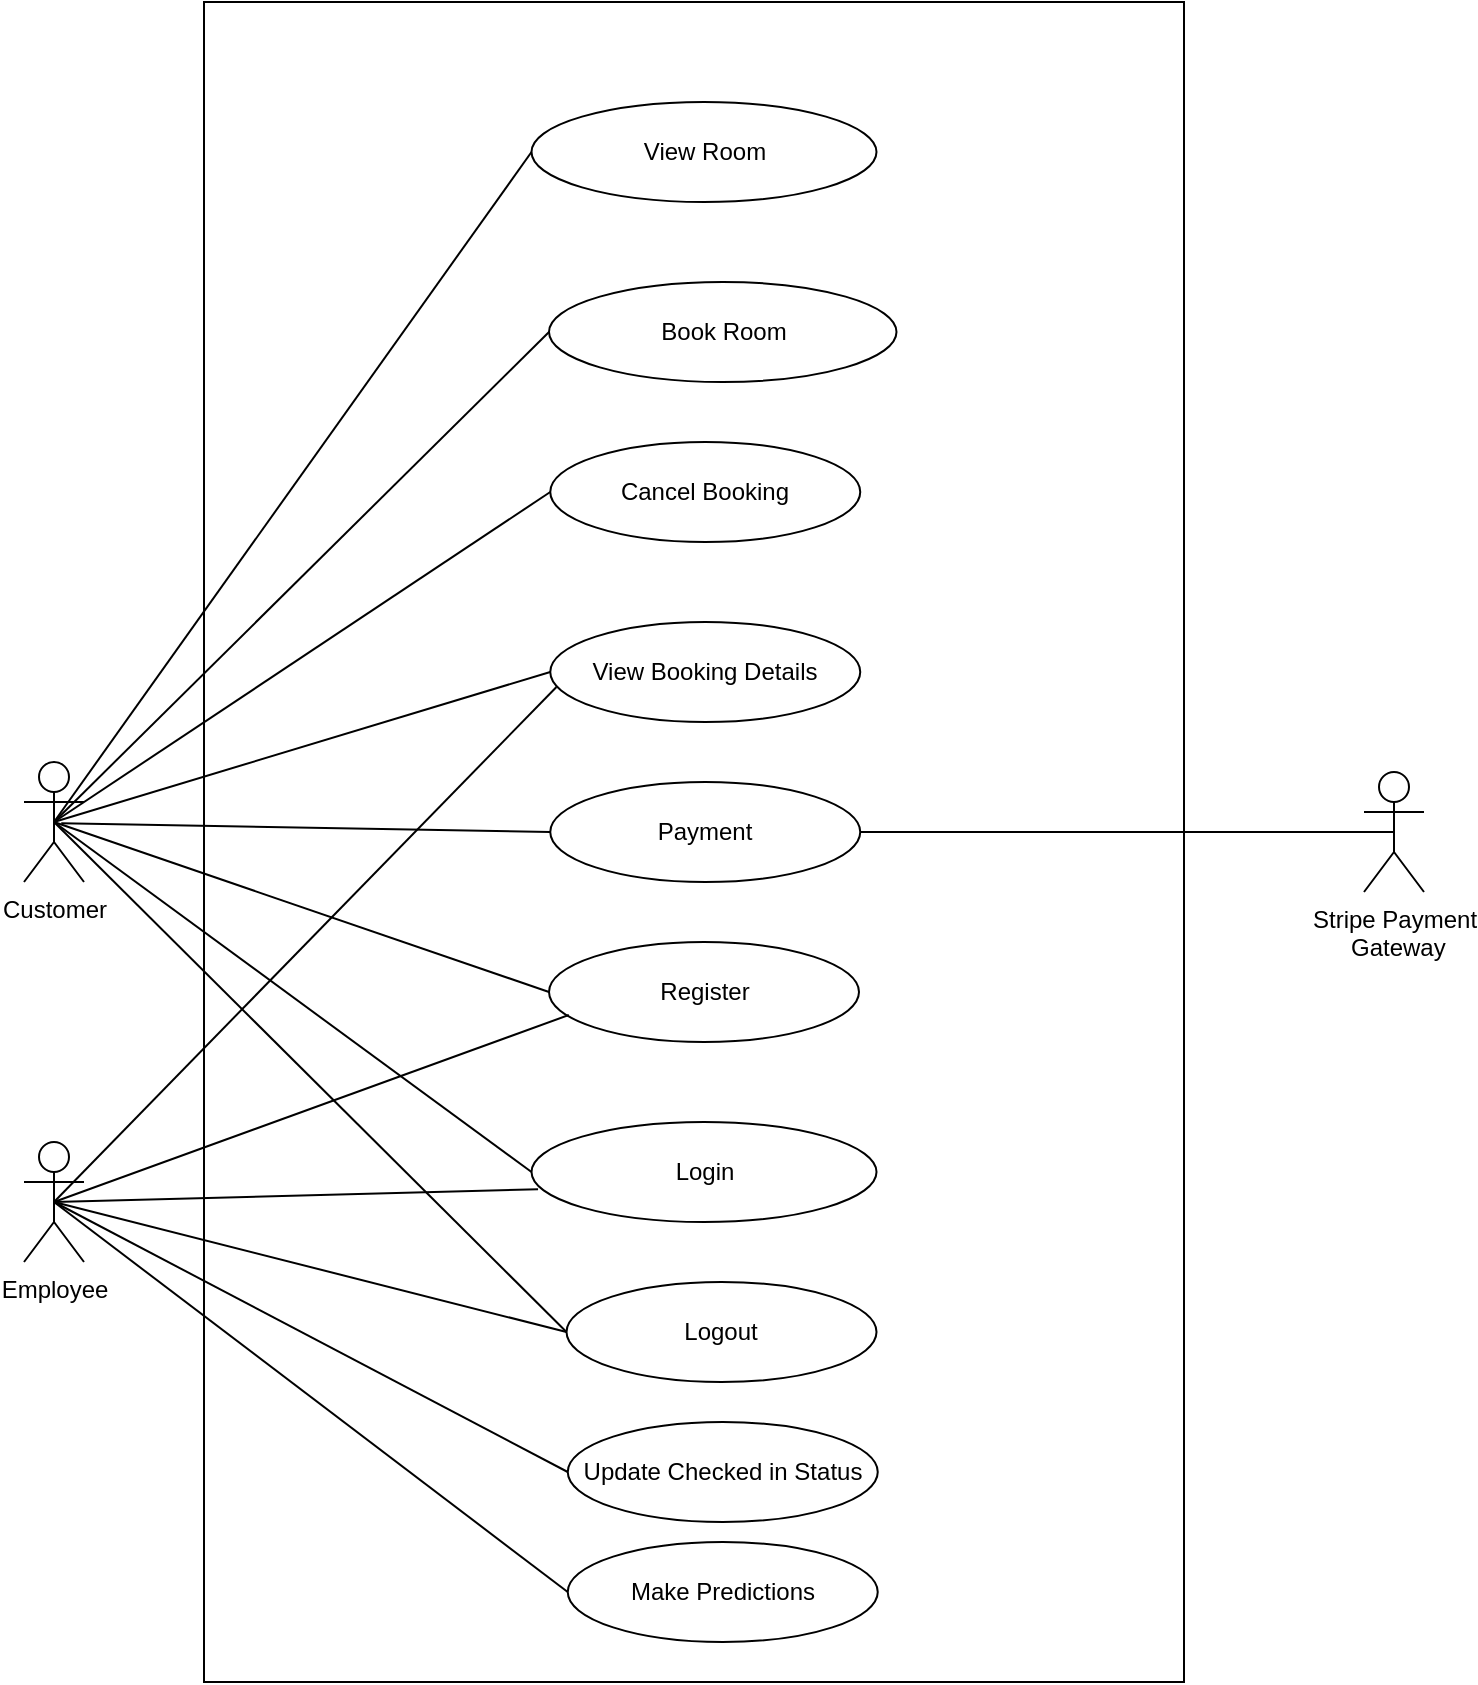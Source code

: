 <mxfile version="23.1.5" type="device">
  <diagram name="Page-1" id="uqa2ltTM6gIxHVjjFWkX">
    <mxGraphModel dx="1036" dy="1754" grid="1" gridSize="10" guides="1" tooltips="1" connect="1" arrows="1" fold="1" page="1" pageScale="1" pageWidth="850" pageHeight="1100" math="0" shadow="0">
      <root>
        <mxCell id="0" />
        <mxCell id="1" parent="0" />
        <mxCell id="EDIuTigsWSlRDU-58u-G-2" value="Customer" style="shape=umlActor;verticalLabelPosition=bottom;verticalAlign=top;html=1;" parent="1" vertex="1">
          <mxGeometry x="130" y="260" width="30" height="60" as="geometry" />
        </mxCell>
        <mxCell id="EDIuTigsWSlRDU-58u-G-3" value="" style="rounded=0;whiteSpace=wrap;html=1;" parent="1" vertex="1">
          <mxGeometry x="220" y="-120" width="490" height="840" as="geometry" />
        </mxCell>
        <mxCell id="EDIuTigsWSlRDU-58u-G-4" value="Make Predictions" style="ellipse;whiteSpace=wrap;html=1;" parent="1" vertex="1">
          <mxGeometry x="401.87" y="650" width="155" height="50" as="geometry" />
        </mxCell>
        <mxCell id="EDIuTigsWSlRDU-58u-G-5" value="" style="endArrow=none;html=1;rounded=0;entryX=0;entryY=0.5;entryDx=0;entryDy=0;exitX=0.5;exitY=0.5;exitDx=0;exitDy=0;exitPerimeter=0;" parent="1" source="EDIuTigsWSlRDU-58u-G-24" target="EDIuTigsWSlRDU-58u-G-4" edge="1">
          <mxGeometry width="50" height="50" relative="1" as="geometry">
            <mxPoint x="150" y="480" as="sourcePoint" />
            <mxPoint x="210" y="240" as="targetPoint" />
          </mxGeometry>
        </mxCell>
        <mxCell id="EDIuTigsWSlRDU-58u-G-6" value="Register" style="ellipse;whiteSpace=wrap;html=1;" parent="1" vertex="1">
          <mxGeometry x="392.5" y="350" width="155" height="50" as="geometry" />
        </mxCell>
        <mxCell id="EDIuTigsWSlRDU-58u-G-7" value="" style="endArrow=none;html=1;rounded=0;entryX=0;entryY=0.5;entryDx=0;entryDy=0;exitX=0.5;exitY=0.5;exitDx=0;exitDy=0;exitPerimeter=0;" parent="1" source="EDIuTigsWSlRDU-58u-G-2" target="EDIuTigsWSlRDU-58u-G-6" edge="1">
          <mxGeometry width="50" height="50" relative="1" as="geometry">
            <mxPoint x="155" y="300" as="sourcePoint" />
            <mxPoint x="220" y="250" as="targetPoint" />
          </mxGeometry>
        </mxCell>
        <mxCell id="EDIuTigsWSlRDU-58u-G-8" value="Login" style="ellipse;whiteSpace=wrap;html=1;" parent="1" vertex="1">
          <mxGeometry x="383.76" y="440" width="172.5" height="50" as="geometry" />
        </mxCell>
        <mxCell id="EDIuTigsWSlRDU-58u-G-9" value="" style="endArrow=none;html=1;rounded=0;entryX=0;entryY=0.5;entryDx=0;entryDy=0;exitX=0.5;exitY=0.5;exitDx=0;exitDy=0;exitPerimeter=0;" parent="1" source="EDIuTigsWSlRDU-58u-G-2" target="EDIuTigsWSlRDU-58u-G-8" edge="1">
          <mxGeometry width="50" height="50" relative="1" as="geometry">
            <mxPoint x="165" y="310" as="sourcePoint" />
            <mxPoint x="230" y="260" as="targetPoint" />
          </mxGeometry>
        </mxCell>
        <mxCell id="EDIuTigsWSlRDU-58u-G-10" value="Payment" style="ellipse;whiteSpace=wrap;html=1;" parent="1" vertex="1">
          <mxGeometry x="393.13" y="270" width="155" height="50" as="geometry" />
        </mxCell>
        <mxCell id="EDIuTigsWSlRDU-58u-G-11" value="" style="endArrow=none;html=1;rounded=0;entryX=0;entryY=0.5;entryDx=0;entryDy=0;exitX=0.621;exitY=0.511;exitDx=0;exitDy=0;exitPerimeter=0;" parent="1" source="EDIuTigsWSlRDU-58u-G-2" target="EDIuTigsWSlRDU-58u-G-10" edge="1">
          <mxGeometry width="50" height="50" relative="1" as="geometry">
            <mxPoint x="175" y="320" as="sourcePoint" />
            <mxPoint x="240" y="270" as="targetPoint" />
          </mxGeometry>
        </mxCell>
        <mxCell id="EDIuTigsWSlRDU-58u-G-12" value="Cancel Booking" style="ellipse;whiteSpace=wrap;html=1;" parent="1" vertex="1">
          <mxGeometry x="393.13" y="100" width="155" height="50" as="geometry" />
        </mxCell>
        <mxCell id="EDIuTigsWSlRDU-58u-G-13" value="" style="endArrow=none;html=1;rounded=0;entryX=0;entryY=0.5;entryDx=0;entryDy=0;exitX=0.5;exitY=0.5;exitDx=0;exitDy=0;exitPerimeter=0;" parent="1" source="EDIuTigsWSlRDU-58u-G-2" target="EDIuTigsWSlRDU-58u-G-12" edge="1">
          <mxGeometry width="50" height="50" relative="1" as="geometry">
            <mxPoint x="150" y="290" as="sourcePoint" />
            <mxPoint x="250" y="280" as="targetPoint" />
          </mxGeometry>
        </mxCell>
        <mxCell id="EDIuTigsWSlRDU-58u-G-14" value="View Room" style="ellipse;whiteSpace=wrap;html=1;" parent="1" vertex="1">
          <mxGeometry x="383.75" y="-70" width="172.5" height="50" as="geometry" />
        </mxCell>
        <mxCell id="EDIuTigsWSlRDU-58u-G-15" value="" style="endArrow=none;html=1;rounded=0;entryX=0;entryY=0.5;entryDx=0;entryDy=0;exitX=0.5;exitY=0.5;exitDx=0;exitDy=0;exitPerimeter=0;" parent="1" source="EDIuTigsWSlRDU-58u-G-2" target="EDIuTigsWSlRDU-58u-G-14" edge="1">
          <mxGeometry width="50" height="50" relative="1" as="geometry">
            <mxPoint x="195" y="340" as="sourcePoint" />
            <mxPoint x="260" y="290" as="targetPoint" />
            <Array as="points" />
          </mxGeometry>
        </mxCell>
        <mxCell id="EDIuTigsWSlRDU-58u-G-16" value="Book Room" style="ellipse;whiteSpace=wrap;html=1;" parent="1" vertex="1">
          <mxGeometry x="392.5" y="20" width="173.75" height="50" as="geometry" />
        </mxCell>
        <mxCell id="EDIuTigsWSlRDU-58u-G-17" value="" style="endArrow=none;html=1;rounded=0;entryX=0;entryY=0.5;entryDx=0;entryDy=0;exitX=0.5;exitY=0.5;exitDx=0;exitDy=0;exitPerimeter=0;" parent="1" source="EDIuTigsWSlRDU-58u-G-2" target="EDIuTigsWSlRDU-58u-G-16" edge="1">
          <mxGeometry width="50" height="50" relative="1" as="geometry">
            <mxPoint x="205" y="350" as="sourcePoint" />
            <mxPoint x="270" y="300" as="targetPoint" />
          </mxGeometry>
        </mxCell>
        <mxCell id="EDIuTigsWSlRDU-58u-G-18" value="View Booking Details" style="ellipse;whiteSpace=wrap;html=1;" parent="1" vertex="1">
          <mxGeometry x="393.13" y="190" width="155" height="50" as="geometry" />
        </mxCell>
        <mxCell id="EDIuTigsWSlRDU-58u-G-19" value="" style="endArrow=none;html=1;rounded=0;entryX=0;entryY=0.5;entryDx=0;entryDy=0;exitX=0.5;exitY=0.5;exitDx=0;exitDy=0;exitPerimeter=0;" parent="1" source="EDIuTigsWSlRDU-58u-G-2" target="EDIuTigsWSlRDU-58u-G-18" edge="1">
          <mxGeometry width="50" height="50" relative="1" as="geometry">
            <mxPoint x="215" y="360" as="sourcePoint" />
            <mxPoint x="280" y="310" as="targetPoint" />
          </mxGeometry>
        </mxCell>
        <mxCell id="EDIuTigsWSlRDU-58u-G-20" value="Logout" style="ellipse;whiteSpace=wrap;html=1;" parent="1" vertex="1">
          <mxGeometry x="401.26" y="520" width="155" height="50" as="geometry" />
        </mxCell>
        <mxCell id="EDIuTigsWSlRDU-58u-G-21" value="" style="endArrow=none;html=1;rounded=0;entryX=0;entryY=0.5;entryDx=0;entryDy=0;exitX=0.5;exitY=0.5;exitDx=0;exitDy=0;exitPerimeter=0;" parent="1" source="EDIuTigsWSlRDU-58u-G-24" target="EDIuTigsWSlRDU-58u-G-20" edge="1">
          <mxGeometry width="50" height="50" relative="1" as="geometry">
            <mxPoint x="205" y="800" as="sourcePoint" />
            <mxPoint x="270" y="750" as="targetPoint" />
          </mxGeometry>
        </mxCell>
        <mxCell id="EDIuTigsWSlRDU-58u-G-24" value="Employee" style="shape=umlActor;verticalLabelPosition=bottom;verticalAlign=top;html=1;outlineConnect=0;" parent="1" vertex="1">
          <mxGeometry x="130" y="450" width="30" height="60" as="geometry" />
        </mxCell>
        <mxCell id="EDIuTigsWSlRDU-58u-G-26" value="" style="endArrow=none;html=1;rounded=0;exitX=0.5;exitY=0.5;exitDx=0;exitDy=0;exitPerimeter=0;entryX=0.019;entryY=0.673;entryDx=0;entryDy=0;entryPerimeter=0;" parent="1" source="EDIuTigsWSlRDU-58u-G-24" target="EDIuTigsWSlRDU-58u-G-8" edge="1">
          <mxGeometry width="50" height="50" relative="1" as="geometry">
            <mxPoint x="180" y="500" as="sourcePoint" />
            <mxPoint x="230" y="450" as="targetPoint" />
          </mxGeometry>
        </mxCell>
        <mxCell id="EDIuTigsWSlRDU-58u-G-27" value="" style="endArrow=none;html=1;rounded=0;entryX=0.064;entryY=0.73;entryDx=0;entryDy=0;entryPerimeter=0;exitX=0.5;exitY=0.5;exitDx=0;exitDy=0;exitPerimeter=0;" parent="1" source="EDIuTigsWSlRDU-58u-G-24" target="EDIuTigsWSlRDU-58u-G-6" edge="1">
          <mxGeometry width="50" height="50" relative="1" as="geometry">
            <mxPoint x="150" y="470" as="sourcePoint" />
            <mxPoint x="200" y="420" as="targetPoint" />
          </mxGeometry>
        </mxCell>
        <mxCell id="EDIuTigsWSlRDU-58u-G-28" value="" style="endArrow=none;html=1;rounded=0;entryX=0.02;entryY=0.65;entryDx=0;entryDy=0;entryPerimeter=0;" parent="1" target="EDIuTigsWSlRDU-58u-G-18" edge="1">
          <mxGeometry width="50" height="50" relative="1" as="geometry">
            <mxPoint x="145" y="480" as="sourcePoint" />
            <mxPoint x="200" y="370" as="targetPoint" />
          </mxGeometry>
        </mxCell>
        <mxCell id="EDIuTigsWSlRDU-58u-G-35" value="" style="endArrow=none;html=1;rounded=0;exitX=1;exitY=0.5;exitDx=0;exitDy=0;entryX=0.5;entryY=0.5;entryDx=0;entryDy=0;entryPerimeter=0;" parent="1" source="EDIuTigsWSlRDU-58u-G-10" target="EDIuTigsWSlRDU-58u-G-36" edge="1">
          <mxGeometry width="50" height="50" relative="1" as="geometry">
            <mxPoint x="780.0" y="225" as="sourcePoint" />
            <mxPoint x="980" y="40" as="targetPoint" />
          </mxGeometry>
        </mxCell>
        <mxCell id="EDIuTigsWSlRDU-58u-G-36" value="Stripe Payment&lt;br&gt;&amp;nbsp;Gateway" style="shape=umlActor;verticalLabelPosition=bottom;verticalAlign=top;html=1;outlineConnect=0;" parent="1" vertex="1">
          <mxGeometry x="800" y="265" width="30" height="60" as="geometry" />
        </mxCell>
        <mxCell id="EDIuTigsWSlRDU-58u-G-37" value="" style="endArrow=none;html=1;rounded=0;entryX=0.5;entryY=0.5;entryDx=0;entryDy=0;entryPerimeter=0;exitX=0;exitY=0.5;exitDx=0;exitDy=0;" parent="1" source="EDIuTigsWSlRDU-58u-G-20" target="EDIuTigsWSlRDU-58u-G-2" edge="1">
          <mxGeometry width="50" height="50" relative="1" as="geometry">
            <mxPoint x="110" y="420" as="sourcePoint" />
            <mxPoint x="160" y="370" as="targetPoint" />
          </mxGeometry>
        </mxCell>
        <mxCell id="KPWvULEsNLwTaUlWPpCe-2" value="Update Checked in Status" style="ellipse;whiteSpace=wrap;html=1;" vertex="1" parent="1">
          <mxGeometry x="401.88" y="590" width="155" height="50" as="geometry" />
        </mxCell>
        <mxCell id="KPWvULEsNLwTaUlWPpCe-3" value="" style="endArrow=none;html=1;rounded=0;entryX=0;entryY=0.5;entryDx=0;entryDy=0;exitX=0.5;exitY=0.5;exitDx=0;exitDy=0;exitPerimeter=0;" edge="1" parent="1" source="EDIuTigsWSlRDU-58u-G-24" target="KPWvULEsNLwTaUlWPpCe-2">
          <mxGeometry width="50" height="50" relative="1" as="geometry">
            <mxPoint x="130" y="650" as="sourcePoint" />
            <mxPoint x="180" y="600" as="targetPoint" />
          </mxGeometry>
        </mxCell>
      </root>
    </mxGraphModel>
  </diagram>
</mxfile>
